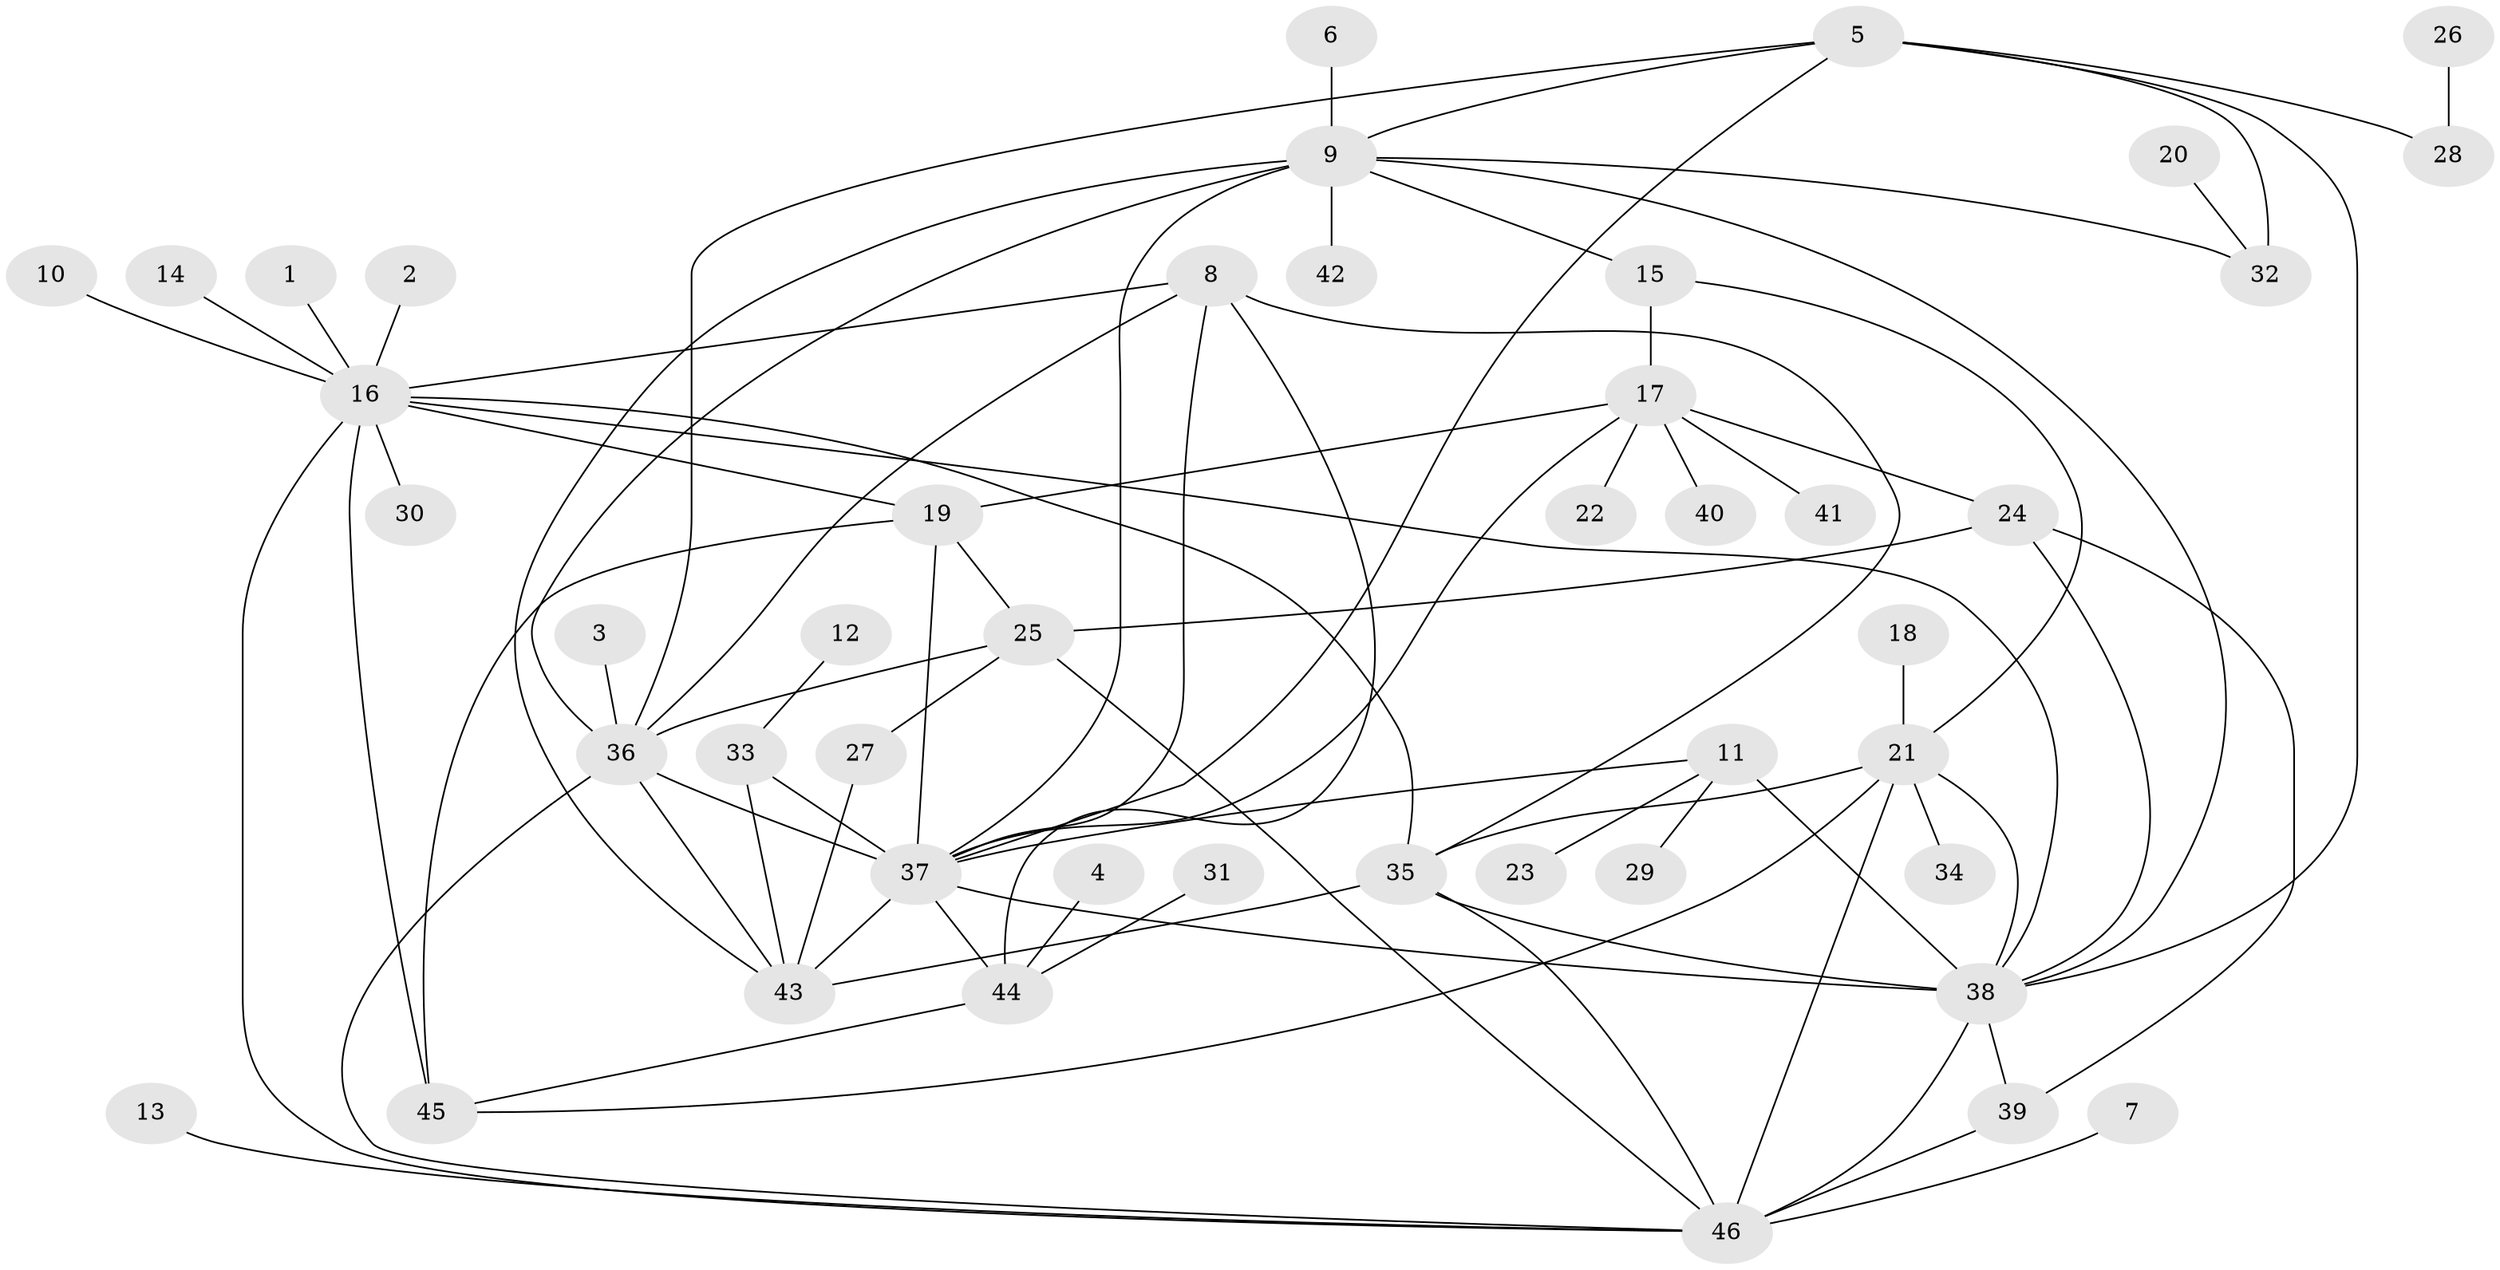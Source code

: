 // original degree distribution, {12: 0.02197802197802198, 7: 0.04395604395604396, 10: 0.03296703296703297, 15: 0.01098901098901099, 5: 0.07692307692307693, 2: 0.10989010989010989, 3: 0.10989010989010989, 9: 0.01098901098901099, 1: 0.5164835164835165, 8: 0.01098901098901099, 4: 0.054945054945054944}
// Generated by graph-tools (version 1.1) at 2025/01/03/09/25 03:01:53]
// undirected, 46 vertices, 80 edges
graph export_dot {
graph [start="1"]
  node [color=gray90,style=filled];
  1;
  2;
  3;
  4;
  5;
  6;
  7;
  8;
  9;
  10;
  11;
  12;
  13;
  14;
  15;
  16;
  17;
  18;
  19;
  20;
  21;
  22;
  23;
  24;
  25;
  26;
  27;
  28;
  29;
  30;
  31;
  32;
  33;
  34;
  35;
  36;
  37;
  38;
  39;
  40;
  41;
  42;
  43;
  44;
  45;
  46;
  1 -- 16 [weight=1.0];
  2 -- 16 [weight=1.0];
  3 -- 36 [weight=1.0];
  4 -- 44 [weight=1.0];
  5 -- 9 [weight=1.0];
  5 -- 28 [weight=1.0];
  5 -- 32 [weight=1.0];
  5 -- 36 [weight=1.0];
  5 -- 37 [weight=1.0];
  5 -- 38 [weight=1.0];
  6 -- 9 [weight=1.0];
  7 -- 46 [weight=1.0];
  8 -- 16 [weight=1.0];
  8 -- 35 [weight=1.0];
  8 -- 36 [weight=1.0];
  8 -- 37 [weight=1.0];
  8 -- 44 [weight=1.0];
  9 -- 15 [weight=1.0];
  9 -- 32 [weight=1.0];
  9 -- 36 [weight=1.0];
  9 -- 37 [weight=1.0];
  9 -- 38 [weight=1.0];
  9 -- 42 [weight=1.0];
  9 -- 43 [weight=1.0];
  10 -- 16 [weight=1.0];
  11 -- 23 [weight=1.0];
  11 -- 29 [weight=1.0];
  11 -- 37 [weight=1.0];
  11 -- 38 [weight=1.0];
  12 -- 33 [weight=1.0];
  13 -- 46 [weight=1.0];
  14 -- 16 [weight=1.0];
  15 -- 17 [weight=1.0];
  15 -- 21 [weight=1.0];
  16 -- 19 [weight=1.0];
  16 -- 30 [weight=1.0];
  16 -- 35 [weight=1.0];
  16 -- 38 [weight=1.0];
  16 -- 45 [weight=2.0];
  16 -- 46 [weight=1.0];
  17 -- 19 [weight=1.0];
  17 -- 22 [weight=1.0];
  17 -- 24 [weight=1.0];
  17 -- 37 [weight=1.0];
  17 -- 40 [weight=1.0];
  17 -- 41 [weight=1.0];
  18 -- 21 [weight=1.0];
  19 -- 25 [weight=1.0];
  19 -- 37 [weight=1.0];
  19 -- 45 [weight=1.0];
  20 -- 32 [weight=1.0];
  21 -- 34 [weight=1.0];
  21 -- 35 [weight=1.0];
  21 -- 38 [weight=1.0];
  21 -- 45 [weight=1.0];
  21 -- 46 [weight=1.0];
  24 -- 25 [weight=1.0];
  24 -- 38 [weight=1.0];
  24 -- 39 [weight=1.0];
  25 -- 27 [weight=1.0];
  25 -- 36 [weight=1.0];
  25 -- 46 [weight=1.0];
  26 -- 28 [weight=1.0];
  27 -- 43 [weight=1.0];
  31 -- 44 [weight=1.0];
  33 -- 37 [weight=1.0];
  33 -- 43 [weight=1.0];
  35 -- 38 [weight=1.0];
  35 -- 43 [weight=1.0];
  35 -- 46 [weight=1.0];
  36 -- 37 [weight=1.0];
  36 -- 43 [weight=1.0];
  36 -- 46 [weight=1.0];
  37 -- 38 [weight=2.0];
  37 -- 43 [weight=1.0];
  37 -- 44 [weight=1.0];
  38 -- 39 [weight=1.0];
  38 -- 46 [weight=2.0];
  39 -- 46 [weight=1.0];
  44 -- 45 [weight=1.0];
}
